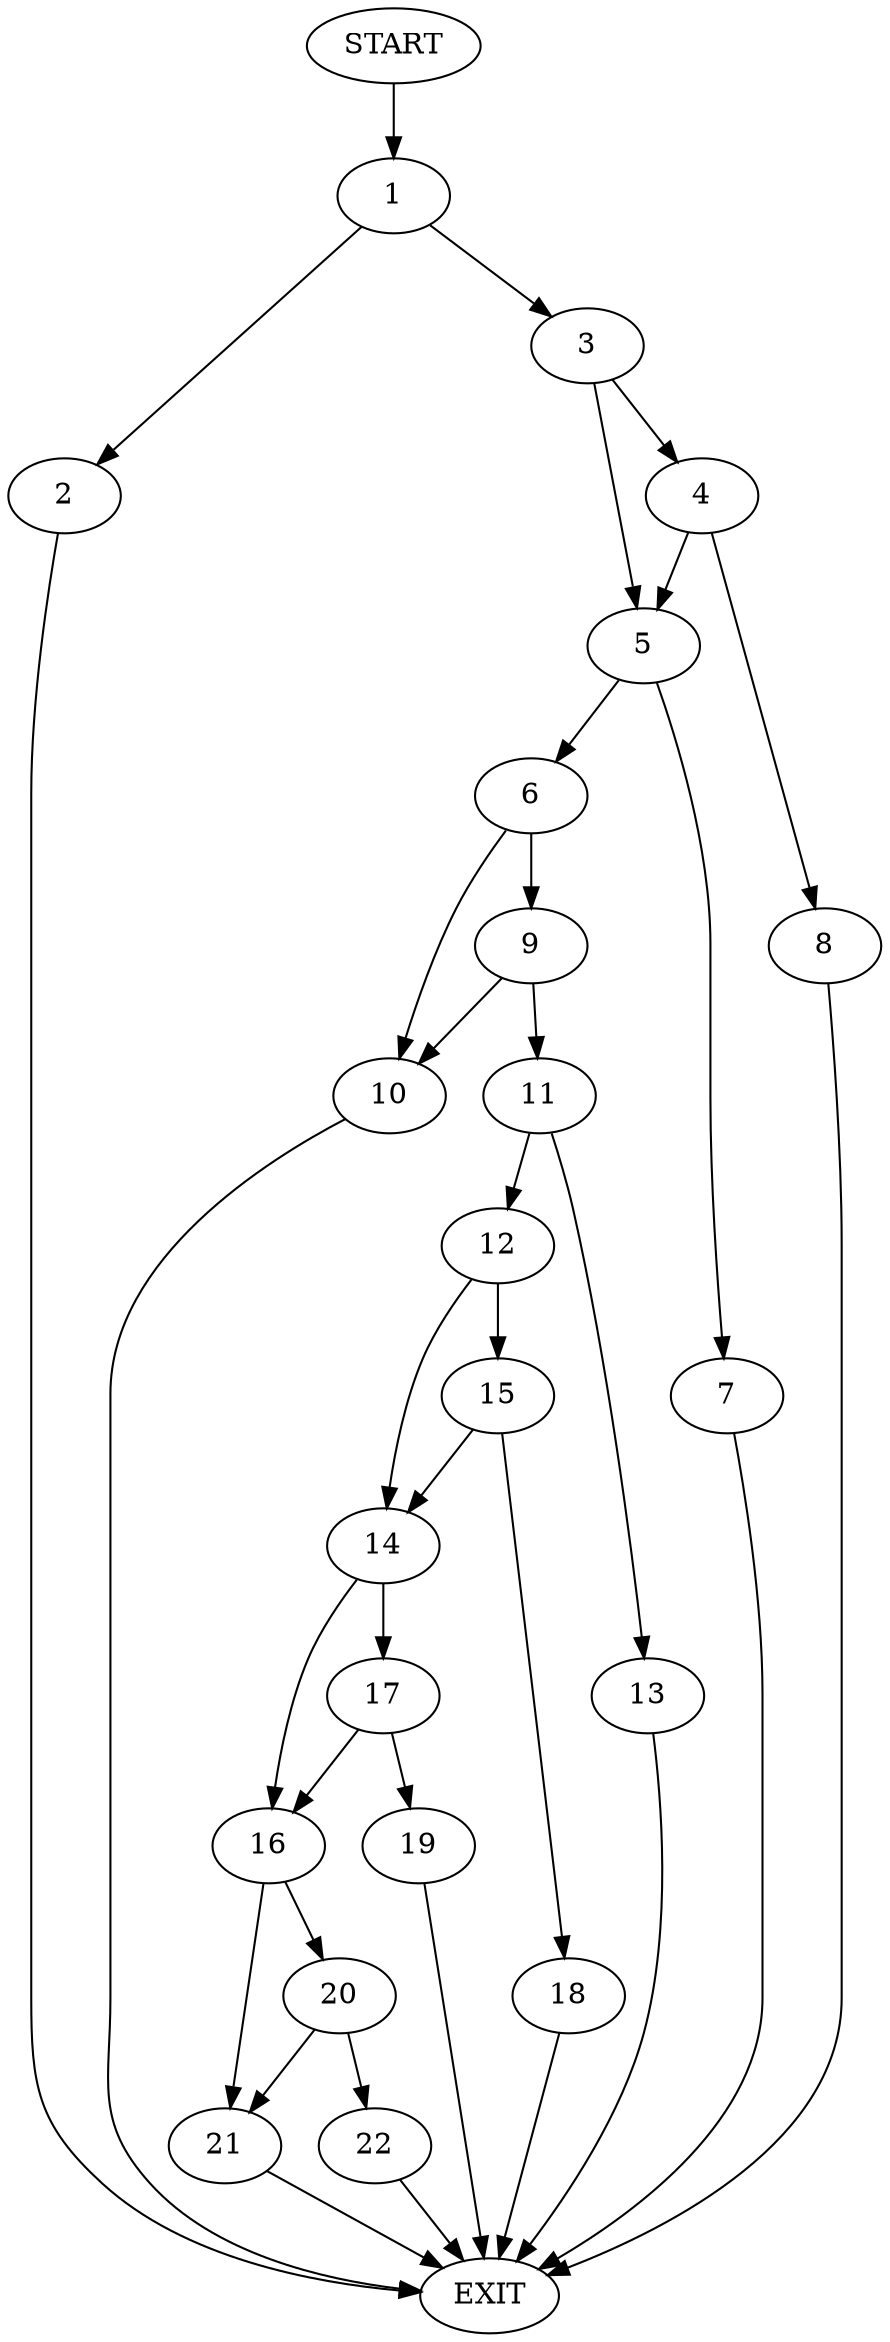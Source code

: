 digraph {
0 [label="START"]
23 [label="EXIT"]
0 -> 1
1 -> 2
1 -> 3
2 -> 23
3 -> 4
3 -> 5
5 -> 6
5 -> 7
4 -> 8
4 -> 5
8 -> 23
6 -> 9
6 -> 10
7 -> 23
10 -> 23
9 -> 10
9 -> 11
11 -> 12
11 -> 13
12 -> 14
12 -> 15
13 -> 23
14 -> 16
14 -> 17
15 -> 14
15 -> 18
18 -> 23
17 -> 16
17 -> 19
16 -> 20
16 -> 21
19 -> 23
20 -> 22
20 -> 21
21 -> 23
22 -> 23
}
